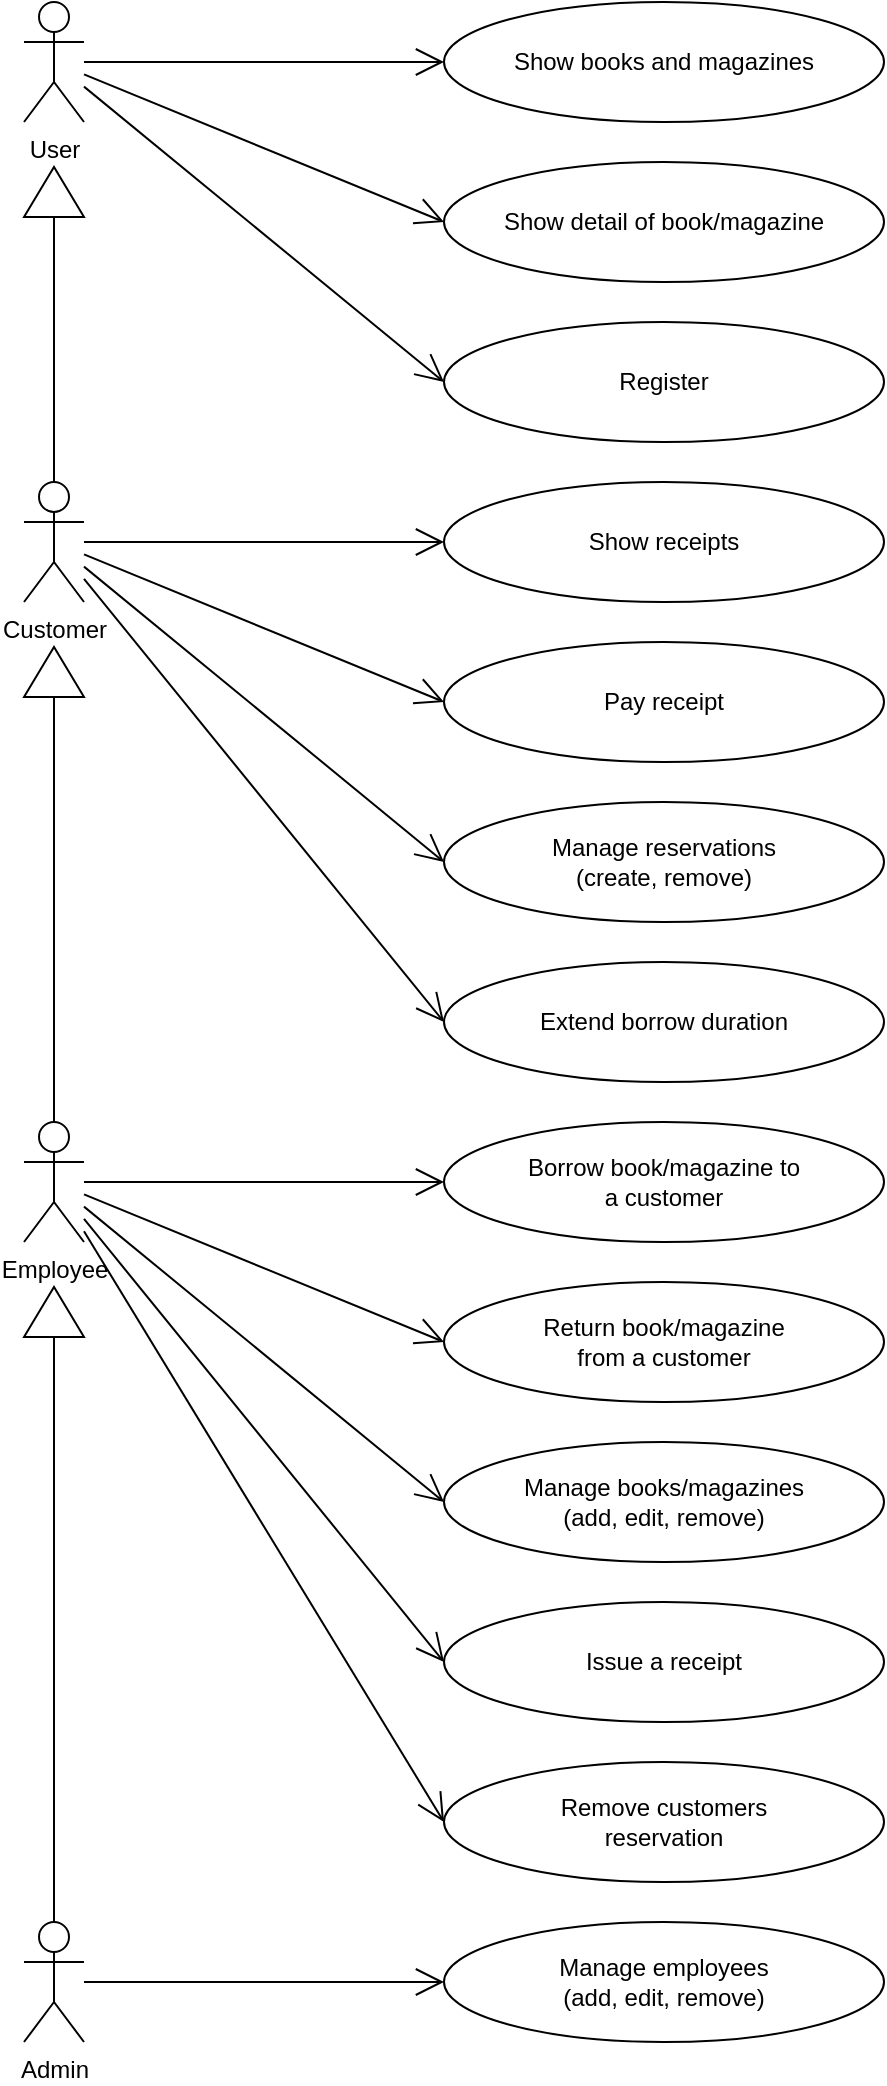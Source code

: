 <mxfile version="23.1.2" type="device">
  <diagram name="Page-1" id="ojhCxAKLi-XKlng4tKIU">
    <mxGraphModel dx="1399" dy="814" grid="1" gridSize="10" guides="1" tooltips="1" connect="1" arrows="1" fold="1" page="1" pageScale="1" pageWidth="500" pageHeight="1100" math="0" shadow="0">
      <root>
        <mxCell id="0" />
        <mxCell id="1" parent="0" />
        <mxCell id="pyt1ZrnFjjMrIwSftZ4o-1" value="Customer" style="shape=umlActor;verticalLabelPosition=bottom;verticalAlign=top;html=1;outlineConnect=0;" parent="1" vertex="1">
          <mxGeometry x="35" y="280" width="30" height="60" as="geometry" />
        </mxCell>
        <mxCell id="pyt1ZrnFjjMrIwSftZ4o-2" value="Employee" style="shape=umlActor;verticalLabelPosition=bottom;verticalAlign=top;html=1;outlineConnect=0;" parent="1" vertex="1">
          <mxGeometry x="35" y="600" width="30" height="60" as="geometry" />
        </mxCell>
        <mxCell id="pyt1ZrnFjjMrIwSftZ4o-4" value="User" style="shape=umlActor;verticalLabelPosition=bottom;verticalAlign=top;html=1;outlineConnect=0;" parent="1" vertex="1">
          <mxGeometry x="35" y="40" width="30" height="60" as="geometry" />
        </mxCell>
        <mxCell id="pyt1ZrnFjjMrIwSftZ4o-5" value="Show books and magazines" style="ellipse;whiteSpace=wrap;html=1;" parent="1" vertex="1">
          <mxGeometry x="245" y="40" width="220" height="60" as="geometry" />
        </mxCell>
        <mxCell id="pyt1ZrnFjjMrIwSftZ4o-6" value="Show detail of book/magazine" style="ellipse;whiteSpace=wrap;html=1;" parent="1" vertex="1">
          <mxGeometry x="245" y="120" width="220" height="60" as="geometry" />
        </mxCell>
        <mxCell id="pyt1ZrnFjjMrIwSftZ4o-8" value="Manage books/magazines&lt;br&gt;(add, edit, remove)" style="ellipse;whiteSpace=wrap;html=1;" parent="1" vertex="1">
          <mxGeometry x="245" y="760" width="220" height="60" as="geometry" />
        </mxCell>
        <mxCell id="pyt1ZrnFjjMrIwSftZ4o-9" value="Borrow book/magazine to&lt;br&gt;a customer" style="ellipse;whiteSpace=wrap;html=1;" parent="1" vertex="1">
          <mxGeometry x="245" y="600" width="220" height="60" as="geometry" />
        </mxCell>
        <mxCell id="pyt1ZrnFjjMrIwSftZ4o-10" value="Return book/magazine&lt;br&gt;from a customer" style="ellipse;whiteSpace=wrap;html=1;" parent="1" vertex="1">
          <mxGeometry x="245" y="680" width="220" height="60" as="geometry" />
        </mxCell>
        <mxCell id="pyt1ZrnFjjMrIwSftZ4o-11" value="Show receipts" style="ellipse;whiteSpace=wrap;html=1;" parent="1" vertex="1">
          <mxGeometry x="245" y="280" width="220" height="60" as="geometry" />
        </mxCell>
        <mxCell id="pyt1ZrnFjjMrIwSftZ4o-12" value="Register" style="ellipse;whiteSpace=wrap;html=1;" parent="1" vertex="1">
          <mxGeometry x="245" y="200" width="220" height="60" as="geometry" />
        </mxCell>
        <mxCell id="pyt1ZrnFjjMrIwSftZ4o-13" value="Pay receipt" style="ellipse;whiteSpace=wrap;html=1;" parent="1" vertex="1">
          <mxGeometry x="245" y="360" width="220" height="60" as="geometry" />
        </mxCell>
        <mxCell id="pyt1ZrnFjjMrIwSftZ4o-14" value="Issue a receipt" style="ellipse;whiteSpace=wrap;html=1;" parent="1" vertex="1">
          <mxGeometry x="245" y="840" width="220" height="60" as="geometry" />
        </mxCell>
        <mxCell id="pyt1ZrnFjjMrIwSftZ4o-15" value="" style="triangle;whiteSpace=wrap;html=1;rotation=-90;" parent="1" vertex="1">
          <mxGeometry x="37.5" y="120" width="25" height="30" as="geometry" />
        </mxCell>
        <mxCell id="pyt1ZrnFjjMrIwSftZ4o-17" value="" style="triangle;whiteSpace=wrap;html=1;rotation=-90;" parent="1" vertex="1">
          <mxGeometry x="37.5" y="360" width="25" height="30" as="geometry" />
        </mxCell>
        <mxCell id="pyt1ZrnFjjMrIwSftZ4o-18" value="" style="endArrow=none;html=1;rounded=0;exitX=0;exitY=0.5;exitDx=0;exitDy=0;" parent="1" source="pyt1ZrnFjjMrIwSftZ4o-15" target="pyt1ZrnFjjMrIwSftZ4o-1" edge="1">
          <mxGeometry width="50" height="50" relative="1" as="geometry">
            <mxPoint x="195" y="310" as="sourcePoint" />
            <mxPoint x="245" y="260" as="targetPoint" />
          </mxGeometry>
        </mxCell>
        <mxCell id="pyt1ZrnFjjMrIwSftZ4o-20" value="" style="endArrow=none;html=1;rounded=0;exitX=0.5;exitY=0;exitDx=0;exitDy=0;exitPerimeter=0;entryX=0;entryY=0.5;entryDx=0;entryDy=0;" parent="1" source="pyt1ZrnFjjMrIwSftZ4o-2" target="pyt1ZrnFjjMrIwSftZ4o-17" edge="1">
          <mxGeometry width="50" height="50" relative="1" as="geometry">
            <mxPoint x="195" y="520" as="sourcePoint" />
            <mxPoint x="245" y="470" as="targetPoint" />
          </mxGeometry>
        </mxCell>
        <mxCell id="pyt1ZrnFjjMrIwSftZ4o-21" value="" style="endArrow=open;endFill=1;endSize=12;html=1;rounded=0;" parent="1" source="pyt1ZrnFjjMrIwSftZ4o-4" target="pyt1ZrnFjjMrIwSftZ4o-5" edge="1">
          <mxGeometry width="160" relative="1" as="geometry">
            <mxPoint x="135" y="200" as="sourcePoint" />
            <mxPoint x="295" y="200" as="targetPoint" />
          </mxGeometry>
        </mxCell>
        <mxCell id="pyt1ZrnFjjMrIwSftZ4o-22" value="" style="endArrow=open;endFill=1;endSize=12;html=1;rounded=0;entryX=0;entryY=0.5;entryDx=0;entryDy=0;" parent="1" source="pyt1ZrnFjjMrIwSftZ4o-4" target="pyt1ZrnFjjMrIwSftZ4o-6" edge="1">
          <mxGeometry width="160" relative="1" as="geometry">
            <mxPoint x="75" y="80" as="sourcePoint" />
            <mxPoint x="255" y="80" as="targetPoint" />
          </mxGeometry>
        </mxCell>
        <mxCell id="pyt1ZrnFjjMrIwSftZ4o-24" value="" style="endArrow=open;endFill=1;endSize=12;html=1;rounded=0;entryX=0;entryY=0.5;entryDx=0;entryDy=0;" parent="1" source="pyt1ZrnFjjMrIwSftZ4o-2" target="pyt1ZrnFjjMrIwSftZ4o-9" edge="1">
          <mxGeometry width="160" relative="1" as="geometry">
            <mxPoint x="75" y="92" as="sourcePoint" />
            <mxPoint x="255" y="240" as="targetPoint" />
          </mxGeometry>
        </mxCell>
        <mxCell id="pyt1ZrnFjjMrIwSftZ4o-25" value="" style="endArrow=open;endFill=1;endSize=12;html=1;rounded=0;entryX=0;entryY=0.5;entryDx=0;entryDy=0;" parent="1" source="pyt1ZrnFjjMrIwSftZ4o-2" target="pyt1ZrnFjjMrIwSftZ4o-10" edge="1">
          <mxGeometry width="160" relative="1" as="geometry">
            <mxPoint x="75" y="320" as="sourcePoint" />
            <mxPoint x="255" y="320" as="targetPoint" />
          </mxGeometry>
        </mxCell>
        <mxCell id="pyt1ZrnFjjMrIwSftZ4o-26" value="" style="endArrow=open;endFill=1;endSize=12;html=1;rounded=0;entryX=0;entryY=0.5;entryDx=0;entryDy=0;" parent="1" source="pyt1ZrnFjjMrIwSftZ4o-1" target="pyt1ZrnFjjMrIwSftZ4o-11" edge="1">
          <mxGeometry width="160" relative="1" as="geometry">
            <mxPoint x="75" y="326" as="sourcePoint" />
            <mxPoint x="255" y="400" as="targetPoint" />
          </mxGeometry>
        </mxCell>
        <mxCell id="pyt1ZrnFjjMrIwSftZ4o-27" value="" style="endArrow=open;endFill=1;endSize=12;html=1;rounded=0;entryX=0;entryY=0.5;entryDx=0;entryDy=0;" parent="1" source="pyt1ZrnFjjMrIwSftZ4o-1" target="pyt1ZrnFjjMrIwSftZ4o-13" edge="1">
          <mxGeometry width="160" relative="1" as="geometry">
            <mxPoint x="75" y="332" as="sourcePoint" />
            <mxPoint x="255" y="480" as="targetPoint" />
          </mxGeometry>
        </mxCell>
        <mxCell id="pyt1ZrnFjjMrIwSftZ4o-28" value="" style="endArrow=open;endFill=1;endSize=12;html=1;rounded=0;entryX=0;entryY=0.5;entryDx=0;entryDy=0;" parent="1" source="pyt1ZrnFjjMrIwSftZ4o-2" target="pyt1ZrnFjjMrIwSftZ4o-8" edge="1">
          <mxGeometry width="160" relative="1" as="geometry">
            <mxPoint x="75" y="498" as="sourcePoint" />
            <mxPoint x="255" y="720" as="targetPoint" />
          </mxGeometry>
        </mxCell>
        <mxCell id="pyt1ZrnFjjMrIwSftZ4o-30" value="" style="endArrow=open;endFill=1;endSize=12;html=1;rounded=0;entryX=0;entryY=0.5;entryDx=0;entryDy=0;" parent="1" source="pyt1ZrnFjjMrIwSftZ4o-2" target="pyt1ZrnFjjMrIwSftZ4o-14" edge="1">
          <mxGeometry width="160" relative="1" as="geometry">
            <mxPoint x="75" y="806" as="sourcePoint" />
            <mxPoint x="255" y="880" as="targetPoint" />
          </mxGeometry>
        </mxCell>
        <mxCell id="pyt1ZrnFjjMrIwSftZ4o-31" value="Manage reservations&lt;br&gt;(create, remove)" style="ellipse;whiteSpace=wrap;html=1;" parent="1" vertex="1">
          <mxGeometry x="245" y="440" width="220" height="60" as="geometry" />
        </mxCell>
        <mxCell id="pyt1ZrnFjjMrIwSftZ4o-32" value="Extend borrow duration" style="ellipse;whiteSpace=wrap;html=1;" parent="1" vertex="1">
          <mxGeometry x="245" y="520" width="220" height="60" as="geometry" />
        </mxCell>
        <mxCell id="pyt1ZrnFjjMrIwSftZ4o-33" value="" style="endArrow=open;endFill=1;endSize=12;html=1;rounded=0;entryX=0;entryY=0.5;entryDx=0;entryDy=0;" parent="1" source="pyt1ZrnFjjMrIwSftZ4o-1" target="pyt1ZrnFjjMrIwSftZ4o-31" edge="1">
          <mxGeometry width="160" relative="1" as="geometry">
            <mxPoint x="75" y="338" as="sourcePoint" />
            <mxPoint x="255" y="560" as="targetPoint" />
          </mxGeometry>
        </mxCell>
        <mxCell id="pyt1ZrnFjjMrIwSftZ4o-34" value="" style="endArrow=open;endFill=1;endSize=12;html=1;rounded=0;entryX=0;entryY=0.5;entryDx=0;entryDy=0;" parent="1" source="pyt1ZrnFjjMrIwSftZ4o-1" target="pyt1ZrnFjjMrIwSftZ4o-32" edge="1">
          <mxGeometry width="160" relative="1" as="geometry">
            <mxPoint x="75" y="345" as="sourcePoint" />
            <mxPoint x="255" y="640" as="targetPoint" />
          </mxGeometry>
        </mxCell>
        <mxCell id="pyt1ZrnFjjMrIwSftZ4o-35" value="" style="endArrow=open;endFill=1;endSize=12;html=1;rounded=0;entryX=0;entryY=0.5;entryDx=0;entryDy=0;" parent="1" source="pyt1ZrnFjjMrIwSftZ4o-4" target="pyt1ZrnFjjMrIwSftZ4o-12" edge="1">
          <mxGeometry width="160" relative="1" as="geometry">
            <mxPoint x="75" y="86" as="sourcePoint" />
            <mxPoint x="255" y="160" as="targetPoint" />
          </mxGeometry>
        </mxCell>
        <mxCell id="pyt1ZrnFjjMrIwSftZ4o-36" value="Admin" style="shape=umlActor;verticalLabelPosition=bottom;verticalAlign=top;html=1;outlineConnect=0;" parent="1" vertex="1">
          <mxGeometry x="35" y="1000" width="30" height="60" as="geometry" />
        </mxCell>
        <mxCell id="pyt1ZrnFjjMrIwSftZ4o-37" value="Manage employees&lt;br&gt;(add, edit, remove)" style="ellipse;whiteSpace=wrap;html=1;" parent="1" vertex="1">
          <mxGeometry x="245" y="1000" width="220" height="60" as="geometry" />
        </mxCell>
        <mxCell id="pyt1ZrnFjjMrIwSftZ4o-38" value="" style="triangle;whiteSpace=wrap;html=1;rotation=-90;" parent="1" vertex="1">
          <mxGeometry x="37.5" y="680" width="25" height="30" as="geometry" />
        </mxCell>
        <mxCell id="pyt1ZrnFjjMrIwSftZ4o-39" value="" style="endArrow=none;html=1;rounded=0;entryX=0;entryY=0.5;entryDx=0;entryDy=0;" parent="1" source="pyt1ZrnFjjMrIwSftZ4o-36" target="pyt1ZrnFjjMrIwSftZ4o-38" edge="1">
          <mxGeometry width="50" height="50" relative="1" as="geometry">
            <mxPoint x="60" y="770" as="sourcePoint" />
            <mxPoint x="60" y="397" as="targetPoint" />
          </mxGeometry>
        </mxCell>
        <mxCell id="pyt1ZrnFjjMrIwSftZ4o-40" value="" style="endArrow=open;endFill=1;endSize=12;html=1;rounded=0;entryX=0;entryY=0.5;entryDx=0;entryDy=0;" parent="1" source="pyt1ZrnFjjMrIwSftZ4o-36" target="pyt1ZrnFjjMrIwSftZ4o-37" edge="1">
          <mxGeometry width="160" relative="1" as="geometry">
            <mxPoint x="75" y="886" as="sourcePoint" />
            <mxPoint x="255" y="960" as="targetPoint" />
          </mxGeometry>
        </mxCell>
        <mxCell id="pyt1ZrnFjjMrIwSftZ4o-41" value="Remove customers&lt;br&gt;reservation" style="ellipse;whiteSpace=wrap;html=1;" parent="1" vertex="1">
          <mxGeometry x="245" y="920" width="220" height="60" as="geometry" />
        </mxCell>
        <mxCell id="pyt1ZrnFjjMrIwSftZ4o-42" value="" style="endArrow=open;endFill=1;endSize=12;html=1;rounded=0;entryX=0;entryY=0.5;entryDx=0;entryDy=0;" parent="1" source="pyt1ZrnFjjMrIwSftZ4o-2" target="pyt1ZrnFjjMrIwSftZ4o-41" edge="1">
          <mxGeometry width="160" relative="1" as="geometry">
            <mxPoint x="75" y="658" as="sourcePoint" />
            <mxPoint x="255" y="880" as="targetPoint" />
          </mxGeometry>
        </mxCell>
      </root>
    </mxGraphModel>
  </diagram>
</mxfile>
